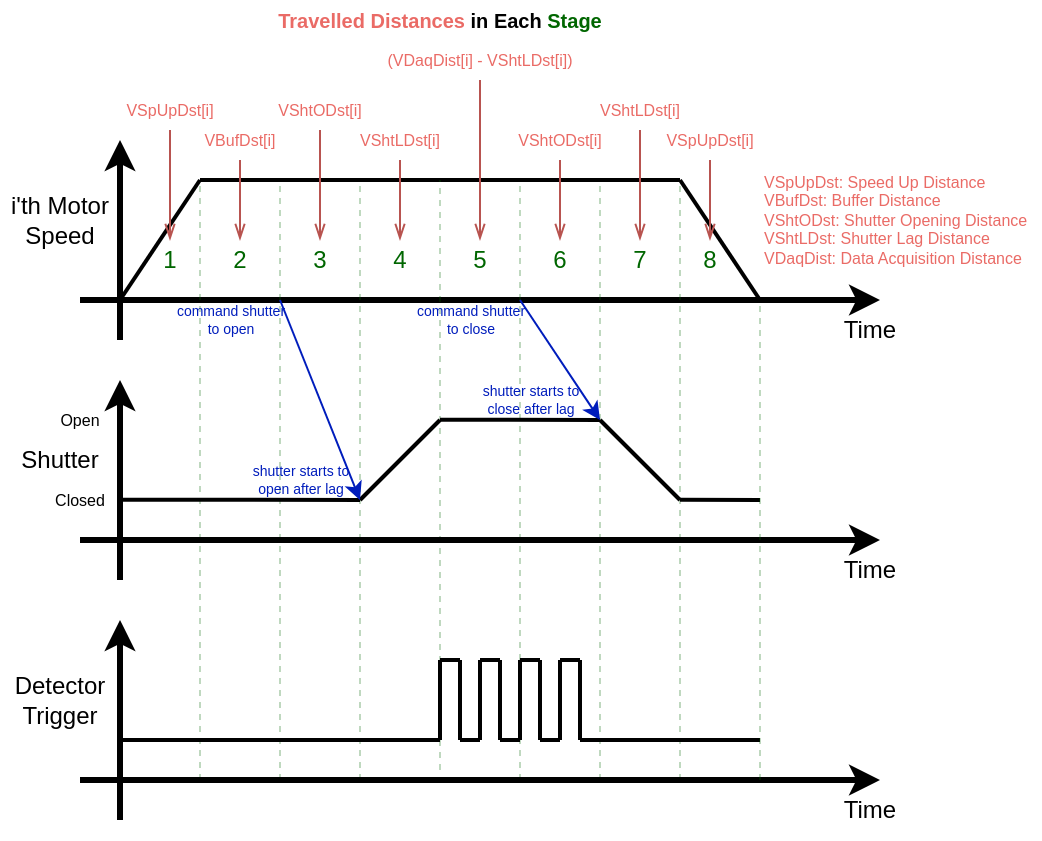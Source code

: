 <mxfile version="14.5.1" type="device"><diagram id="O9bsQU6uFvo5P0qq_Gma" name="Page-1"><mxGraphModel dx="1896" dy="427" grid="1" gridSize="5" guides="1" tooltips="1" connect="1" arrows="1" fold="1" page="1" pageScale="1" pageWidth="1100" pageHeight="850" math="0" shadow="0"><root><mxCell id="0"/><mxCell id="1" parent="0"/><mxCell id="IRJjFXhk5SNDgbaqFqQ--1" value="" style="endArrow=classic;html=1;strokeWidth=3;" edge="1" parent="1"><mxGeometry width="50" height="50" relative="1" as="geometry"><mxPoint x="40" y="220" as="sourcePoint"/><mxPoint x="40" y="120" as="targetPoint"/></mxGeometry></mxCell><mxCell id="IRJjFXhk5SNDgbaqFqQ--2" value="" style="endArrow=classic;html=1;strokeWidth=3;" edge="1" parent="1"><mxGeometry width="50" height="50" relative="1" as="geometry"><mxPoint x="20" y="200" as="sourcePoint"/><mxPoint x="420" y="200" as="targetPoint"/></mxGeometry></mxCell><mxCell id="IRJjFXhk5SNDgbaqFqQ--5" value="" style="endArrow=none;html=1;strokeWidth=2;" edge="1" parent="1"><mxGeometry width="50" height="50" relative="1" as="geometry"><mxPoint x="40" y="200" as="sourcePoint"/><mxPoint x="80" y="140" as="targetPoint"/></mxGeometry></mxCell><mxCell id="IRJjFXhk5SNDgbaqFqQ--6" value="" style="endArrow=none;html=1;strokeWidth=2;fontColor=#EA6B66;" edge="1" parent="1"><mxGeometry width="50" height="50" relative="1" as="geometry"><mxPoint x="80" y="140" as="sourcePoint"/><mxPoint x="320" y="140" as="targetPoint"/></mxGeometry></mxCell><mxCell id="IRJjFXhk5SNDgbaqFqQ--7" value="1" style="text;html=1;strokeColor=none;fillColor=none;align=center;verticalAlign=middle;whiteSpace=wrap;rounded=0;fontColor=#006600;" vertex="1" parent="1"><mxGeometry x="55" y="170" width="20" height="20" as="geometry"/></mxCell><mxCell id="IRJjFXhk5SNDgbaqFqQ--8" value="" style="endArrow=none;dashed=1;html=1;strokeColor=#006600;opacity=25;" edge="1" parent="1"><mxGeometry width="50" height="50" relative="1" as="geometry"><mxPoint x="80" y="440" as="sourcePoint"/><mxPoint x="80" y="140" as="targetPoint"/></mxGeometry></mxCell><mxCell id="IRJjFXhk5SNDgbaqFqQ--9" value="2" style="text;html=1;strokeColor=none;fillColor=none;align=center;verticalAlign=middle;whiteSpace=wrap;rounded=0;fontColor=#006600;" vertex="1" parent="1"><mxGeometry x="90" y="170" width="20" height="20" as="geometry"/></mxCell><mxCell id="IRJjFXhk5SNDgbaqFqQ--10" value="3" style="text;html=1;strokeColor=none;fillColor=none;align=center;verticalAlign=middle;whiteSpace=wrap;rounded=0;fontColor=#006600;" vertex="1" parent="1"><mxGeometry x="130" y="170" width="20" height="20" as="geometry"/></mxCell><mxCell id="IRJjFXhk5SNDgbaqFqQ--11" value="" style="endArrow=none;dashed=1;html=1;strokeColor=#006600;opacity=25;" edge="1" parent="1"><mxGeometry width="50" height="50" relative="1" as="geometry"><mxPoint x="120" y="440" as="sourcePoint"/><mxPoint x="120" y="140" as="targetPoint"/></mxGeometry></mxCell><mxCell id="IRJjFXhk5SNDgbaqFqQ--12" value="4" style="text;html=1;strokeColor=none;fillColor=none;align=center;verticalAlign=middle;whiteSpace=wrap;rounded=0;fontColor=#006600;" vertex="1" parent="1"><mxGeometry x="170" y="170" width="20" height="20" as="geometry"/></mxCell><mxCell id="IRJjFXhk5SNDgbaqFqQ--13" value="" style="endArrow=none;dashed=1;html=1;strokeColor=#006600;opacity=25;" edge="1" parent="1"><mxGeometry width="50" height="50" relative="1" as="geometry"><mxPoint x="160" y="440" as="sourcePoint"/><mxPoint x="160" y="140" as="targetPoint"/></mxGeometry></mxCell><mxCell id="IRJjFXhk5SNDgbaqFqQ--14" value="" style="endArrow=none;dashed=1;html=1;strokeColor=#006600;opacity=25;" edge="1" parent="1"><mxGeometry width="50" height="50" relative="1" as="geometry"><mxPoint x="200" y="435" as="sourcePoint"/><mxPoint x="200" y="140" as="targetPoint"/></mxGeometry></mxCell><mxCell id="IRJjFXhk5SNDgbaqFqQ--15" value="" style="endArrow=none;dashed=1;html=1;strokeColor=#006600;opacity=25;" edge="1" parent="1"><mxGeometry width="50" height="50" relative="1" as="geometry"><mxPoint x="240" y="440" as="sourcePoint"/><mxPoint x="240" y="140" as="targetPoint"/></mxGeometry></mxCell><mxCell id="IRJjFXhk5SNDgbaqFqQ--16" value="" style="endArrow=none;dashed=1;html=1;strokeColor=#006600;opacity=25;" edge="1" parent="1"><mxGeometry width="50" height="50" relative="1" as="geometry"><mxPoint x="320" y="440" as="sourcePoint"/><mxPoint x="320" y="140" as="targetPoint"/></mxGeometry></mxCell><mxCell id="IRJjFXhk5SNDgbaqFqQ--17" value="" style="endArrow=none;dashed=1;html=1;strokeColor=#006600;opacity=25;" edge="1" parent="1"><mxGeometry width="50" height="50" relative="1" as="geometry"><mxPoint x="280" y="440" as="sourcePoint"/><mxPoint x="280" y="140" as="targetPoint"/></mxGeometry></mxCell><mxCell id="IRJjFXhk5SNDgbaqFqQ--18" value="6" style="text;html=1;strokeColor=none;fillColor=none;align=center;verticalAlign=middle;whiteSpace=wrap;rounded=0;fontColor=#006600;" vertex="1" parent="1"><mxGeometry x="250" y="170" width="20" height="20" as="geometry"/></mxCell><mxCell id="IRJjFXhk5SNDgbaqFqQ--19" value="5" style="text;html=1;strokeColor=none;fillColor=none;align=center;verticalAlign=middle;whiteSpace=wrap;rounded=0;fontColor=#006600;" vertex="1" parent="1"><mxGeometry x="210" y="170" width="20" height="20" as="geometry"/></mxCell><mxCell id="IRJjFXhk5SNDgbaqFqQ--20" value="7" style="text;html=1;strokeColor=none;fillColor=none;align=center;verticalAlign=middle;whiteSpace=wrap;rounded=0;fontColor=#006600;" vertex="1" parent="1"><mxGeometry x="290" y="170" width="20" height="20" as="geometry"/></mxCell><mxCell id="IRJjFXhk5SNDgbaqFqQ--21" value="" style="endArrow=none;html=1;strokeWidth=2;" edge="1" parent="1"><mxGeometry width="50" height="50" relative="1" as="geometry"><mxPoint x="360" y="200" as="sourcePoint"/><mxPoint x="320" y="140" as="targetPoint"/></mxGeometry></mxCell><mxCell id="IRJjFXhk5SNDgbaqFqQ--22" value="8" style="text;html=1;strokeColor=none;fillColor=none;align=center;verticalAlign=middle;whiteSpace=wrap;rounded=0;fontColor=#006600;" vertex="1" parent="1"><mxGeometry x="325" y="170" width="20" height="20" as="geometry"/></mxCell><mxCell id="IRJjFXhk5SNDgbaqFqQ--23" value="i'th Motor Speed" style="text;html=1;strokeColor=none;fillColor=none;align=center;verticalAlign=middle;whiteSpace=wrap;rounded=0;" vertex="1" parent="1"><mxGeometry x="-20" y="140" width="60" height="40" as="geometry"/></mxCell><mxCell id="IRJjFXhk5SNDgbaqFqQ--24" value="Time" style="text;html=1;strokeColor=none;fillColor=none;align=center;verticalAlign=middle;whiteSpace=wrap;rounded=0;" vertex="1" parent="1"><mxGeometry x="395" y="205" width="40" height="20" as="geometry"/></mxCell><mxCell id="IRJjFXhk5SNDgbaqFqQ--29" style="rounded=0;orthogonalLoop=1;jettySize=auto;html=1;exitX=0.5;exitY=1;exitDx=0;exitDy=0;entryX=0.5;entryY=0;entryDx=0;entryDy=0;fontSize=8;endArrow=openThin;endFill=0;fontColor=#EA6B66;fillColor=#f8cecc;strokeColor=#b85450;" edge="1" parent="1" source="IRJjFXhk5SNDgbaqFqQ--27" target="IRJjFXhk5SNDgbaqFqQ--7"><mxGeometry relative="1" as="geometry"/></mxCell><mxCell id="IRJjFXhk5SNDgbaqFqQ--27" value="VSpUpDst[i]" style="text;html=1;strokeColor=none;fillColor=none;align=center;verticalAlign=middle;whiteSpace=wrap;rounded=0;fontSize=8;fontColor=#EA6B66;" vertex="1" parent="1"><mxGeometry x="45" y="95" width="40" height="20" as="geometry"/></mxCell><mxCell id="IRJjFXhk5SNDgbaqFqQ--30" value="VBufDst[i]" style="text;html=1;strokeColor=none;fillColor=none;align=center;verticalAlign=middle;whiteSpace=wrap;rounded=0;fontSize=8;fontColor=#EA6B66;" vertex="1" parent="1"><mxGeometry x="80" y="110" width="40" height="20" as="geometry"/></mxCell><mxCell id="IRJjFXhk5SNDgbaqFqQ--31" style="rounded=0;orthogonalLoop=1;jettySize=auto;html=1;exitX=0.5;exitY=1;exitDx=0;exitDy=0;entryX=0.5;entryY=0;entryDx=0;entryDy=0;fontSize=8;endArrow=openThin;endFill=0;fontColor=#EA6B66;fillColor=#f8cecc;strokeColor=#b85450;" edge="1" source="IRJjFXhk5SNDgbaqFqQ--30" parent="1" target="IRJjFXhk5SNDgbaqFqQ--9"><mxGeometry relative="1" as="geometry"><mxPoint x="115" y="205" as="targetPoint"/></mxGeometry></mxCell><mxCell id="IRJjFXhk5SNDgbaqFqQ--32" value="VShtODst[i]" style="text;html=1;strokeColor=none;fillColor=none;align=center;verticalAlign=middle;whiteSpace=wrap;rounded=0;fontSize=8;fontColor=#EA6B66;" vertex="1" parent="1"><mxGeometry x="120" y="95" width="40" height="20" as="geometry"/></mxCell><mxCell id="IRJjFXhk5SNDgbaqFqQ--33" style="rounded=0;orthogonalLoop=1;jettySize=auto;html=1;exitX=0.5;exitY=1;exitDx=0;exitDy=0;entryX=0.5;entryY=0;entryDx=0;entryDy=0;fontSize=8;endArrow=openThin;endFill=0;fontColor=#EA6B66;fillColor=#f8cecc;strokeColor=#b85450;" edge="1" source="IRJjFXhk5SNDgbaqFqQ--32" parent="1" target="IRJjFXhk5SNDgbaqFqQ--10"><mxGeometry relative="1" as="geometry"><mxPoint x="140" y="190" as="targetPoint"/></mxGeometry></mxCell><mxCell id="IRJjFXhk5SNDgbaqFqQ--34" value="VShtLDst[i]" style="text;html=1;strokeColor=none;fillColor=none;align=center;verticalAlign=middle;whiteSpace=wrap;rounded=0;fontSize=8;fontColor=#EA6B66;" vertex="1" parent="1"><mxGeometry x="160" y="110" width="40" height="20" as="geometry"/></mxCell><mxCell id="IRJjFXhk5SNDgbaqFqQ--35" style="rounded=0;orthogonalLoop=1;jettySize=auto;html=1;exitX=0.5;exitY=1;exitDx=0;exitDy=0;entryX=0.5;entryY=0;entryDx=0;entryDy=0;fontSize=8;endArrow=openThin;endFill=0;fontColor=#EA6B66;fillColor=#f8cecc;strokeColor=#b85450;" edge="1" source="IRJjFXhk5SNDgbaqFqQ--34" parent="1" target="IRJjFXhk5SNDgbaqFqQ--12"><mxGeometry relative="1" as="geometry"><mxPoint x="180" y="190" as="targetPoint"/></mxGeometry></mxCell><mxCell id="IRJjFXhk5SNDgbaqFqQ--36" value="(VDaqDist[i] - VShtLDst[i])" style="text;html=1;strokeColor=none;fillColor=none;align=center;verticalAlign=middle;whiteSpace=wrap;rounded=0;fontSize=8;fontColor=#EA6B66;" vertex="1" parent="1"><mxGeometry x="160" y="70" width="120" height="20" as="geometry"/></mxCell><mxCell id="IRJjFXhk5SNDgbaqFqQ--37" style="rounded=0;orthogonalLoop=1;jettySize=auto;html=1;exitX=0.5;exitY=1;exitDx=0;exitDy=0;entryX=0.5;entryY=0;entryDx=0;entryDy=0;fontSize=8;endArrow=openThin;endFill=0;fontColor=#EA6B66;fillColor=#f8cecc;strokeColor=#b85450;" edge="1" source="IRJjFXhk5SNDgbaqFqQ--36" parent="1" target="IRJjFXhk5SNDgbaqFqQ--19"><mxGeometry relative="1" as="geometry"><mxPoint x="220" y="190" as="targetPoint"/></mxGeometry></mxCell><mxCell id="IRJjFXhk5SNDgbaqFqQ--38" value="VShtODst[i]" style="text;html=1;strokeColor=none;fillColor=none;align=center;verticalAlign=middle;whiteSpace=wrap;rounded=0;fontSize=8;fontColor=#EA6B66;" vertex="1" parent="1"><mxGeometry x="240" y="110" width="40" height="20" as="geometry"/></mxCell><mxCell id="IRJjFXhk5SNDgbaqFqQ--39" style="rounded=0;orthogonalLoop=1;jettySize=auto;html=1;exitX=0.5;exitY=1;exitDx=0;exitDy=0;entryX=0.5;entryY=0;entryDx=0;entryDy=0;fontSize=8;endArrow=openThin;endFill=0;fontColor=#EA6B66;fillColor=#f8cecc;strokeColor=#b85450;" edge="1" source="IRJjFXhk5SNDgbaqFqQ--38" parent="1" target="IRJjFXhk5SNDgbaqFqQ--18"><mxGeometry relative="1" as="geometry"><mxPoint x="260" y="190" as="targetPoint"/></mxGeometry></mxCell><mxCell id="IRJjFXhk5SNDgbaqFqQ--40" value="VShtLDst[i]" style="text;html=1;strokeColor=none;fillColor=none;align=center;verticalAlign=middle;whiteSpace=wrap;rounded=0;fontSize=8;fontColor=#EA6B66;" vertex="1" parent="1"><mxGeometry x="280" y="95" width="40" height="20" as="geometry"/></mxCell><mxCell id="IRJjFXhk5SNDgbaqFqQ--41" style="rounded=0;orthogonalLoop=1;jettySize=auto;html=1;exitX=0.5;exitY=1;exitDx=0;exitDy=0;entryX=0.5;entryY=0;entryDx=0;entryDy=0;fontSize=8;endArrow=openThin;endFill=0;fontColor=#EA6B66;fillColor=#f8cecc;strokeColor=#b85450;" edge="1" source="IRJjFXhk5SNDgbaqFqQ--40" parent="1" target="IRJjFXhk5SNDgbaqFqQ--20"><mxGeometry relative="1" as="geometry"><mxPoint x="300" y="190" as="targetPoint"/></mxGeometry></mxCell><mxCell id="IRJjFXhk5SNDgbaqFqQ--42" value="VSpUpDst[i]" style="text;html=1;strokeColor=none;fillColor=none;align=center;verticalAlign=middle;whiteSpace=wrap;rounded=0;fontSize=8;fontColor=#EA6B66;" vertex="1" parent="1"><mxGeometry x="315" y="110" width="40" height="20" as="geometry"/></mxCell><mxCell id="IRJjFXhk5SNDgbaqFqQ--43" style="rounded=0;orthogonalLoop=1;jettySize=auto;html=1;exitX=0.5;exitY=1;exitDx=0;exitDy=0;entryX=0.5;entryY=0;entryDx=0;entryDy=0;fontSize=8;endArrow=openThin;endFill=0;fontColor=#EA6B66;fillColor=#f8cecc;strokeColor=#b85450;" edge="1" source="IRJjFXhk5SNDgbaqFqQ--42" parent="1" target="IRJjFXhk5SNDgbaqFqQ--22"><mxGeometry relative="1" as="geometry"><mxPoint x="340" y="190" as="targetPoint"/></mxGeometry></mxCell><mxCell id="IRJjFXhk5SNDgbaqFqQ--44" value="" style="endArrow=classic;html=1;strokeWidth=3;" edge="1" parent="1"><mxGeometry width="50" height="50" relative="1" as="geometry"><mxPoint x="40" y="340" as="sourcePoint"/><mxPoint x="40" y="240" as="targetPoint"/></mxGeometry></mxCell><mxCell id="IRJjFXhk5SNDgbaqFqQ--45" value="Shutter" style="text;html=1;strokeColor=none;fillColor=none;align=center;verticalAlign=middle;whiteSpace=wrap;rounded=0;" vertex="1" parent="1"><mxGeometry x="-20" y="270" width="60" height="20" as="geometry"/></mxCell><mxCell id="IRJjFXhk5SNDgbaqFqQ--46" value="Time" style="text;html=1;strokeColor=none;fillColor=none;align=center;verticalAlign=middle;whiteSpace=wrap;rounded=0;" vertex="1" parent="1"><mxGeometry x="395" y="325" width="40" height="20" as="geometry"/></mxCell><mxCell id="IRJjFXhk5SNDgbaqFqQ--47" value="" style="endArrow=classic;html=1;strokeWidth=3;" edge="1" parent="1"><mxGeometry width="50" height="50" relative="1" as="geometry"><mxPoint x="20" y="320" as="sourcePoint"/><mxPoint x="420" y="320" as="targetPoint"/></mxGeometry></mxCell><mxCell id="IRJjFXhk5SNDgbaqFqQ--48" value="Closed" style="text;html=1;strokeColor=none;fillColor=none;align=center;verticalAlign=middle;whiteSpace=wrap;rounded=0;fontSize=8;" vertex="1" parent="1"><mxGeometry y="290" width="40" height="20" as="geometry"/></mxCell><mxCell id="IRJjFXhk5SNDgbaqFqQ--49" value="Open" style="text;html=1;strokeColor=none;fillColor=none;align=center;verticalAlign=middle;whiteSpace=wrap;rounded=0;fontSize=8;" vertex="1" parent="1"><mxGeometry y="250" width="40" height="20" as="geometry"/></mxCell><mxCell id="IRJjFXhk5SNDgbaqFqQ--50" value="" style="endArrow=classic;html=1;strokeWidth=3;" edge="1" parent="1"><mxGeometry width="50" height="50" relative="1" as="geometry"><mxPoint x="40" y="460" as="sourcePoint"/><mxPoint x="40" y="360" as="targetPoint"/></mxGeometry></mxCell><mxCell id="IRJjFXhk5SNDgbaqFqQ--51" value="Detector&lt;br&gt;Trigger" style="text;html=1;strokeColor=none;fillColor=none;align=center;verticalAlign=middle;whiteSpace=wrap;rounded=0;" vertex="1" parent="1"><mxGeometry x="-20" y="390" width="60" height="20" as="geometry"/></mxCell><mxCell id="IRJjFXhk5SNDgbaqFqQ--52" value="Time" style="text;html=1;strokeColor=none;fillColor=none;align=center;verticalAlign=middle;whiteSpace=wrap;rounded=0;" vertex="1" parent="1"><mxGeometry x="395" y="445" width="40" height="20" as="geometry"/></mxCell><mxCell id="IRJjFXhk5SNDgbaqFqQ--53" value="" style="endArrow=classic;html=1;strokeWidth=3;" edge="1" parent="1"><mxGeometry width="50" height="50" relative="1" as="geometry"><mxPoint x="20" y="440" as="sourcePoint"/><mxPoint x="420" y="440" as="targetPoint"/></mxGeometry></mxCell><mxCell id="IRJjFXhk5SNDgbaqFqQ--56" value="Travelled Distances &lt;font color=&quot;#000000&quot;&gt;in Each&lt;/font&gt; &lt;font color=&quot;#006600&quot;&gt;Stage&lt;/font&gt;" style="text;html=1;strokeColor=none;fillColor=none;align=center;verticalAlign=middle;whiteSpace=wrap;rounded=0;fontSize=10;fontColor=#EA6B66;fontStyle=1" vertex="1" parent="1"><mxGeometry x="40" y="50" width="320" height="20" as="geometry"/></mxCell><mxCell id="IRJjFXhk5SNDgbaqFqQ--58" value="VSpUpDst: Speed Up Distance&lt;br&gt;VBufDst: Buffer Distance&lt;br&gt;VShtODst: Shutter Opening Distance&lt;br&gt;VShtLDst: Shutter Lag Distance&lt;br&gt;VDaqDist: Data Acquisition Distance" style="text;html=1;strokeColor=none;fillColor=none;align=left;verticalAlign=middle;whiteSpace=wrap;rounded=0;fontSize=8;fontColor=#EA6B66;" vertex="1" parent="1"><mxGeometry x="360" y="130" width="140" height="60" as="geometry"/></mxCell><mxCell id="IRJjFXhk5SNDgbaqFqQ--64" value="" style="endArrow=none;html=1;strokeWidth=2;fontColor=#EA6B66;" edge="1" parent="1"><mxGeometry width="50" height="50" relative="1" as="geometry"><mxPoint x="40.0" y="299.83" as="sourcePoint"/><mxPoint x="160" y="300" as="targetPoint"/></mxGeometry></mxCell><mxCell id="IRJjFXhk5SNDgbaqFqQ--65" value="" style="endArrow=none;html=1;strokeWidth=2;" edge="1" parent="1"><mxGeometry width="50" height="50" relative="1" as="geometry"><mxPoint x="160.0" y="300" as="sourcePoint"/><mxPoint x="200" y="260" as="targetPoint"/></mxGeometry></mxCell><mxCell id="IRJjFXhk5SNDgbaqFqQ--66" value="" style="endArrow=none;html=1;strokeWidth=2;fontColor=#EA6B66;" edge="1" parent="1"><mxGeometry width="50" height="50" relative="1" as="geometry"><mxPoint x="200.0" y="259.83" as="sourcePoint"/><mxPoint x="280" y="260" as="targetPoint"/></mxGeometry></mxCell><mxCell id="IRJjFXhk5SNDgbaqFqQ--67" value="" style="endArrow=none;html=1;strokeWidth=2;" edge="1" parent="1"><mxGeometry width="50" height="50" relative="1" as="geometry"><mxPoint x="320" y="300" as="sourcePoint"/><mxPoint x="280.0" y="260" as="targetPoint"/></mxGeometry></mxCell><mxCell id="IRJjFXhk5SNDgbaqFqQ--68" value="" style="endArrow=none;html=1;strokeWidth=2;fontColor=#EA6B66;" edge="1" parent="1"><mxGeometry width="50" height="50" relative="1" as="geometry"><mxPoint x="320.0" y="299.83" as="sourcePoint"/><mxPoint x="360" y="300" as="targetPoint"/></mxGeometry></mxCell><mxCell id="IRJjFXhk5SNDgbaqFqQ--70" value="" style="endArrow=classic;html=1;strokeColor=#001DBC;strokeWidth=1;fontSize=10;fontColor=#006600;fillColor=#0050ef;" edge="1" parent="1"><mxGeometry width="50" height="50" relative="1" as="geometry"><mxPoint x="120" y="200" as="sourcePoint"/><mxPoint x="160" y="300" as="targetPoint"/></mxGeometry></mxCell><mxCell id="IRJjFXhk5SNDgbaqFqQ--71" value="command shutter &lt;br style=&quot;font-size: 7px;&quot;&gt;to open" style="edgeLabel;html=1;align=center;verticalAlign=middle;resizable=0;points=[];fontSize=7;labelBackgroundColor=none;fontColor=#001dbc;" vertex="1" connectable="0" parent="IRJjFXhk5SNDgbaqFqQ--70"><mxGeometry x="-0.686" relative="1" as="geometry"><mxPoint x="-31.28" y="-5.69" as="offset"/></mxGeometry></mxCell><mxCell id="IRJjFXhk5SNDgbaqFqQ--72" value="shutter starts to &lt;br style=&quot;font-size: 7px;&quot;&gt;open after lag" style="edgeLabel;html=1;align=center;verticalAlign=middle;resizable=0;points=[];fontSize=7;labelBackgroundColor=none;fontColor=#001dbc;" vertex="1" connectable="0" parent="IRJjFXhk5SNDgbaqFqQ--70"><mxGeometry x="0.509" y="1" relative="1" as="geometry"><mxPoint x="-21.15" y="14.81" as="offset"/></mxGeometry></mxCell><mxCell id="IRJjFXhk5SNDgbaqFqQ--73" value="" style="endArrow=classic;html=1;strokeColor=#001DBC;strokeWidth=1;fontSize=10;fontColor=#006600;fillColor=#0050ef;" edge="1" parent="1"><mxGeometry width="50" height="50" relative="1" as="geometry"><mxPoint x="240.0" y="200" as="sourcePoint"/><mxPoint x="280" y="260" as="targetPoint"/></mxGeometry></mxCell><mxCell id="IRJjFXhk5SNDgbaqFqQ--74" value="command shutter &lt;br style=&quot;font-size: 7px&quot;&gt;to close" style="edgeLabel;html=1;align=center;verticalAlign=middle;resizable=0;points=[];fontSize=7;labelBackgroundColor=none;fontColor=#001dbc;" vertex="1" connectable="0" parent="IRJjFXhk5SNDgbaqFqQ--73"><mxGeometry x="-0.686" relative="1" as="geometry"><mxPoint x="-31.28" y="0.53" as="offset"/></mxGeometry></mxCell><mxCell id="IRJjFXhk5SNDgbaqFqQ--75" value="shutter starts to &lt;br style=&quot;font-size: 7px&quot;&gt;close after lag" style="edgeLabel;html=1;align=center;verticalAlign=middle;resizable=0;points=[];fontSize=7;labelBackgroundColor=none;fontColor=#001dbc;" vertex="1" connectable="0" parent="IRJjFXhk5SNDgbaqFqQ--73"><mxGeometry x="0.509" y="1" relative="1" as="geometry"><mxPoint x="-26.05" y="5.22" as="offset"/></mxGeometry></mxCell><mxCell id="IRJjFXhk5SNDgbaqFqQ--76" value="" style="endArrow=none;html=1;strokeWidth=2;fontColor=#EA6B66;" edge="1" parent="1"><mxGeometry width="50" height="50" relative="1" as="geometry"><mxPoint x="40.0" y="420.0" as="sourcePoint"/><mxPoint x="200" y="420" as="targetPoint"/></mxGeometry></mxCell><mxCell id="IRJjFXhk5SNDgbaqFqQ--82" value="" style="group" vertex="1" connectable="0" parent="1"><mxGeometry x="200.0" y="380" width="20.0" height="40" as="geometry"/></mxCell><mxCell id="IRJjFXhk5SNDgbaqFqQ--77" value="" style="endArrow=none;html=1;strokeWidth=2;" edge="1" parent="IRJjFXhk5SNDgbaqFqQ--82"><mxGeometry width="50" height="50" relative="1" as="geometry"><mxPoint y="40" as="sourcePoint"/><mxPoint x="2.274e-13" as="targetPoint"/></mxGeometry></mxCell><mxCell id="IRJjFXhk5SNDgbaqFqQ--78" value="" style="endArrow=none;html=1;strokeWidth=2;fontColor=#EA6B66;" edge="1" parent="IRJjFXhk5SNDgbaqFqQ--82"><mxGeometry width="50" height="50" relative="1" as="geometry"><mxPoint x="2.274e-13" as="sourcePoint"/><mxPoint x="10.0" as="targetPoint"/></mxGeometry></mxCell><mxCell id="IRJjFXhk5SNDgbaqFqQ--79" value="" style="endArrow=none;html=1;strokeWidth=2;" edge="1" parent="IRJjFXhk5SNDgbaqFqQ--82"><mxGeometry width="50" height="50" relative="1" as="geometry"><mxPoint x="10.0" y="40" as="sourcePoint"/><mxPoint x="10.0" as="targetPoint"/></mxGeometry></mxCell><mxCell id="IRJjFXhk5SNDgbaqFqQ--81" value="" style="endArrow=none;html=1;strokeWidth=2;fontColor=#EA6B66;" edge="1" parent="IRJjFXhk5SNDgbaqFqQ--82"><mxGeometry width="50" height="50" relative="1" as="geometry"><mxPoint x="10.0" y="40" as="sourcePoint"/><mxPoint x="20.0" y="40" as="targetPoint"/></mxGeometry></mxCell><mxCell id="IRJjFXhk5SNDgbaqFqQ--83" value="" style="group" vertex="1" connectable="0" parent="1"><mxGeometry x="220.0" y="380" width="20.0" height="40" as="geometry"/></mxCell><mxCell id="IRJjFXhk5SNDgbaqFqQ--84" value="" style="endArrow=none;html=1;strokeWidth=2;" edge="1" parent="IRJjFXhk5SNDgbaqFqQ--83"><mxGeometry width="50" height="50" relative="1" as="geometry"><mxPoint y="40" as="sourcePoint"/><mxPoint x="2.274e-13" as="targetPoint"/></mxGeometry></mxCell><mxCell id="IRJjFXhk5SNDgbaqFqQ--85" value="" style="endArrow=none;html=1;strokeWidth=2;fontColor=#EA6B66;" edge="1" parent="IRJjFXhk5SNDgbaqFqQ--83"><mxGeometry width="50" height="50" relative="1" as="geometry"><mxPoint x="2.274e-13" as="sourcePoint"/><mxPoint x="10.0" as="targetPoint"/></mxGeometry></mxCell><mxCell id="IRJjFXhk5SNDgbaqFqQ--86" value="" style="endArrow=none;html=1;strokeWidth=2;" edge="1" parent="IRJjFXhk5SNDgbaqFqQ--83"><mxGeometry width="50" height="50" relative="1" as="geometry"><mxPoint x="10.0" y="40" as="sourcePoint"/><mxPoint x="10.0" as="targetPoint"/></mxGeometry></mxCell><mxCell id="IRJjFXhk5SNDgbaqFqQ--87" value="" style="endArrow=none;html=1;strokeWidth=2;fontColor=#EA6B66;" edge="1" parent="IRJjFXhk5SNDgbaqFqQ--83"><mxGeometry width="50" height="50" relative="1" as="geometry"><mxPoint x="10.0" y="40" as="sourcePoint"/><mxPoint x="20.0" y="40" as="targetPoint"/></mxGeometry></mxCell><mxCell id="IRJjFXhk5SNDgbaqFqQ--88" value="" style="group" vertex="1" connectable="0" parent="1"><mxGeometry x="260.0" y="380" width="20.0" height="40" as="geometry"/></mxCell><mxCell id="IRJjFXhk5SNDgbaqFqQ--89" value="" style="endArrow=none;html=1;strokeWidth=2;" edge="1" parent="IRJjFXhk5SNDgbaqFqQ--88"><mxGeometry width="50" height="50" relative="1" as="geometry"><mxPoint y="40" as="sourcePoint"/><mxPoint x="2.274e-13" as="targetPoint"/></mxGeometry></mxCell><mxCell id="IRJjFXhk5SNDgbaqFqQ--90" value="" style="endArrow=none;html=1;strokeWidth=2;fontColor=#EA6B66;" edge="1" parent="IRJjFXhk5SNDgbaqFqQ--88"><mxGeometry width="50" height="50" relative="1" as="geometry"><mxPoint x="2.274e-13" as="sourcePoint"/><mxPoint x="10.0" as="targetPoint"/></mxGeometry></mxCell><mxCell id="IRJjFXhk5SNDgbaqFqQ--91" value="" style="endArrow=none;html=1;strokeWidth=2;" edge="1" parent="IRJjFXhk5SNDgbaqFqQ--88"><mxGeometry width="50" height="50" relative="1" as="geometry"><mxPoint x="10.0" y="40" as="sourcePoint"/><mxPoint x="10.0" as="targetPoint"/></mxGeometry></mxCell><mxCell id="IRJjFXhk5SNDgbaqFqQ--92" value="" style="endArrow=none;html=1;strokeWidth=2;fontColor=#EA6B66;" edge="1" parent="IRJjFXhk5SNDgbaqFqQ--88"><mxGeometry width="50" height="50" relative="1" as="geometry"><mxPoint x="10.0" y="40" as="sourcePoint"/><mxPoint x="20.0" y="40" as="targetPoint"/></mxGeometry></mxCell><mxCell id="IRJjFXhk5SNDgbaqFqQ--93" value="" style="group" vertex="1" connectable="0" parent="1"><mxGeometry x="240.0" y="380" width="20.0" height="40" as="geometry"/></mxCell><mxCell id="IRJjFXhk5SNDgbaqFqQ--94" value="" style="endArrow=none;html=1;strokeWidth=2;" edge="1" parent="IRJjFXhk5SNDgbaqFqQ--93"><mxGeometry width="50" height="50" relative="1" as="geometry"><mxPoint y="40" as="sourcePoint"/><mxPoint x="2.274e-13" as="targetPoint"/></mxGeometry></mxCell><mxCell id="IRJjFXhk5SNDgbaqFqQ--95" value="" style="endArrow=none;html=1;strokeWidth=2;fontColor=#EA6B66;" edge="1" parent="IRJjFXhk5SNDgbaqFqQ--93"><mxGeometry width="50" height="50" relative="1" as="geometry"><mxPoint x="2.274e-13" as="sourcePoint"/><mxPoint x="10.0" as="targetPoint"/></mxGeometry></mxCell><mxCell id="IRJjFXhk5SNDgbaqFqQ--96" value="" style="endArrow=none;html=1;strokeWidth=2;" edge="1" parent="IRJjFXhk5SNDgbaqFqQ--93"><mxGeometry width="50" height="50" relative="1" as="geometry"><mxPoint x="10.0" y="40" as="sourcePoint"/><mxPoint x="10.0" as="targetPoint"/></mxGeometry></mxCell><mxCell id="IRJjFXhk5SNDgbaqFqQ--97" value="" style="endArrow=none;html=1;strokeWidth=2;fontColor=#EA6B66;" edge="1" parent="IRJjFXhk5SNDgbaqFqQ--93"><mxGeometry width="50" height="50" relative="1" as="geometry"><mxPoint x="10.0" y="40" as="sourcePoint"/><mxPoint x="20.0" y="40" as="targetPoint"/></mxGeometry></mxCell><mxCell id="IRJjFXhk5SNDgbaqFqQ--98" value="" style="endArrow=none;html=1;strokeWidth=2;fontColor=#EA6B66;" edge="1" parent="1"><mxGeometry width="50" height="50" relative="1" as="geometry"><mxPoint x="280" y="420" as="sourcePoint"/><mxPoint x="360" y="420" as="targetPoint"/></mxGeometry></mxCell><mxCell id="IRJjFXhk5SNDgbaqFqQ--99" value="" style="endArrow=none;dashed=1;html=1;strokeColor=#006600;opacity=25;" edge="1" parent="1"><mxGeometry width="50" height="50" relative="1" as="geometry"><mxPoint x="360" y="440" as="sourcePoint"/><mxPoint x="360" y="200" as="targetPoint"/></mxGeometry></mxCell></root></mxGraphModel></diagram></mxfile>